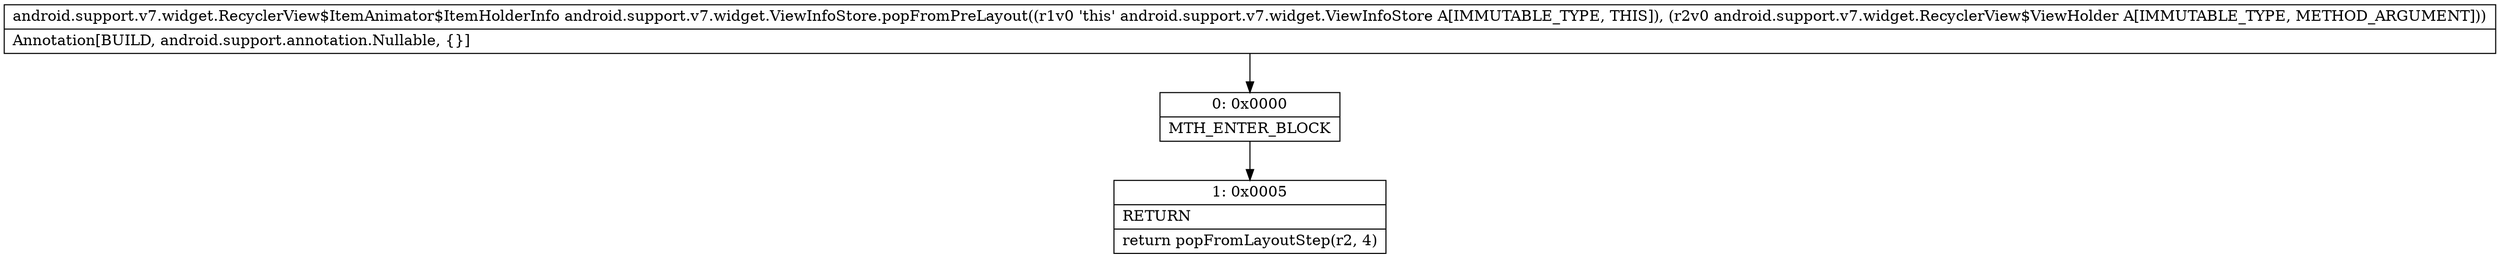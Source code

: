 digraph "CFG forandroid.support.v7.widget.ViewInfoStore.popFromPreLayout(Landroid\/support\/v7\/widget\/RecyclerView$ViewHolder;)Landroid\/support\/v7\/widget\/RecyclerView$ItemAnimator$ItemHolderInfo;" {
Node_0 [shape=record,label="{0\:\ 0x0000|MTH_ENTER_BLOCK\l}"];
Node_1 [shape=record,label="{1\:\ 0x0005|RETURN\l|return popFromLayoutStep(r2, 4)\l}"];
MethodNode[shape=record,label="{android.support.v7.widget.RecyclerView$ItemAnimator$ItemHolderInfo android.support.v7.widget.ViewInfoStore.popFromPreLayout((r1v0 'this' android.support.v7.widget.ViewInfoStore A[IMMUTABLE_TYPE, THIS]), (r2v0 android.support.v7.widget.RecyclerView$ViewHolder A[IMMUTABLE_TYPE, METHOD_ARGUMENT]))  | Annotation[BUILD, android.support.annotation.Nullable, \{\}]\l}"];
MethodNode -> Node_0;
Node_0 -> Node_1;
}

